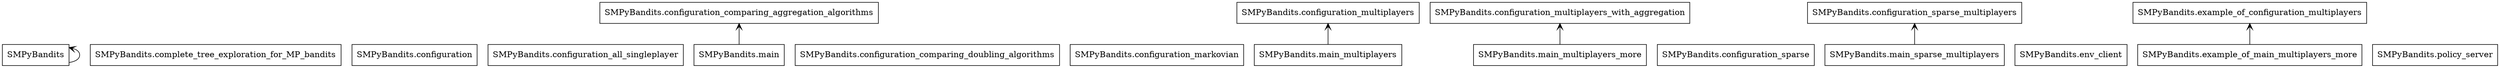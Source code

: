 digraph "packages_SMPyBandits" {
charset="utf-8"
rankdir=BT
"0" [label="SMPyBandits", shape="box"];
"1" [label="SMPyBandits.complete_tree_exploration_for_MP_bandits", shape="box"];
"2" [label="SMPyBandits.configuration", shape="box"];
"3" [label="SMPyBandits.configuration_all_singleplayer", shape="box"];
"4" [label="SMPyBandits.configuration_comparing_aggregation_algorithms", shape="box"];
"5" [label="SMPyBandits.configuration_comparing_doubling_algorithms", shape="box"];
"6" [label="SMPyBandits.configuration_markovian", shape="box"];
"7" [label="SMPyBandits.configuration_multiplayers", shape="box"];
"8" [label="SMPyBandits.configuration_multiplayers_with_aggregation", shape="box"];
"9" [label="SMPyBandits.configuration_sparse", shape="box"];
"10" [label="SMPyBandits.configuration_sparse_multiplayers", shape="box"];
"11" [label="SMPyBandits.env_client", shape="box"];
"12" [label="SMPyBandits.example_of_configuration_multiplayers", shape="box"];
"13" [label="SMPyBandits.example_of_main_multiplayers_more", shape="box"];
"14" [label="SMPyBandits.main", shape="box"];
"15" [label="SMPyBandits.main_multiplayers", shape="box"];
"16" [label="SMPyBandits.main_multiplayers_more", shape="box"];
"17" [label="SMPyBandits.main_sparse_multiplayers", shape="box"];
"18" [label="SMPyBandits.policy_server", shape="box"];
"0" -> "0" [arrowhead="open", arrowtail="none"];
"13" -> "12" [arrowhead="open", arrowtail="none"];
"14" -> "4" [arrowhead="open", arrowtail="none"];
"15" -> "7" [arrowhead="open", arrowtail="none"];
"16" -> "8" [arrowhead="open", arrowtail="none"];
"17" -> "10" [arrowhead="open", arrowtail="none"];
}
